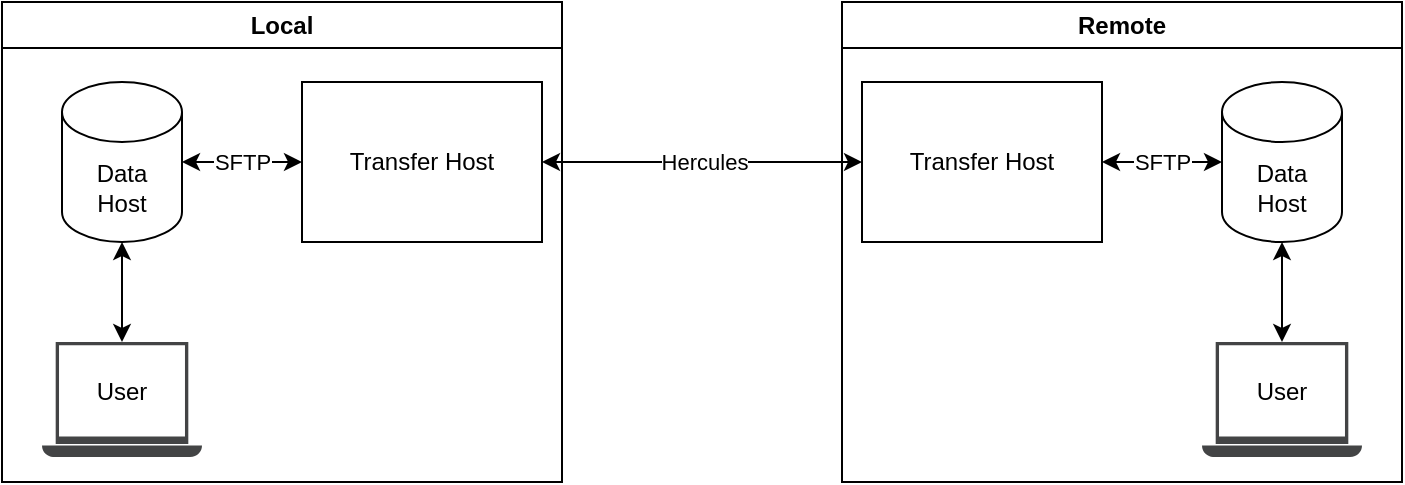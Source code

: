 <mxfile version="24.7.15">
  <diagram name="Seite-1" id="gHAk2n9--bl8hlBts9dq">
    <mxGraphModel dx="1050" dy="530" grid="1" gridSize="10" guides="1" tooltips="1" connect="1" arrows="1" fold="1" page="1" pageScale="1" pageWidth="827" pageHeight="1169" math="0" shadow="0">
      <root>
        <mxCell id="0" />
        <mxCell id="1" parent="0" />
        <mxCell id="7IxSIeYY3HS-xeAnoSK3-1" value="Data&lt;div&gt;Host&lt;/div&gt;" style="shape=cylinder3;whiteSpace=wrap;html=1;boundedLbl=1;backgroundOutline=1;size=15;" vertex="1" parent="1">
          <mxGeometry x="80" y="80" width="60" height="80" as="geometry" />
        </mxCell>
        <mxCell id="7IxSIeYY3HS-xeAnoSK3-2" value="Data&lt;div&gt;Host&lt;/div&gt;" style="shape=cylinder3;whiteSpace=wrap;html=1;boundedLbl=1;backgroundOutline=1;size=15;" vertex="1" parent="1">
          <mxGeometry x="660" y="80" width="60" height="80" as="geometry" />
        </mxCell>
        <mxCell id="7IxSIeYY3HS-xeAnoSK3-3" value="Transfer Host" style="rounded=0;whiteSpace=wrap;html=1;" vertex="1" parent="1">
          <mxGeometry x="200" y="80" width="120" height="80" as="geometry" />
        </mxCell>
        <mxCell id="7IxSIeYY3HS-xeAnoSK3-4" value="Transfer Host" style="rounded=0;whiteSpace=wrap;html=1;" vertex="1" parent="1">
          <mxGeometry x="480" y="80" width="120" height="80" as="geometry" />
        </mxCell>
        <mxCell id="7IxSIeYY3HS-xeAnoSK3-5" value="" style="endArrow=classic;startArrow=classic;html=1;rounded=0;exitX=1;exitY=0.5;exitDx=0;exitDy=0;exitPerimeter=0;entryX=0;entryY=0.5;entryDx=0;entryDy=0;" edge="1" parent="1" source="7IxSIeYY3HS-xeAnoSK3-1" target="7IxSIeYY3HS-xeAnoSK3-3">
          <mxGeometry width="50" height="50" relative="1" as="geometry">
            <mxPoint x="390" y="230" as="sourcePoint" />
            <mxPoint x="440" y="180" as="targetPoint" />
          </mxGeometry>
        </mxCell>
        <mxCell id="7IxSIeYY3HS-xeAnoSK3-9" value="SFTP" style="edgeLabel;html=1;align=center;verticalAlign=middle;resizable=0;points=[];" vertex="1" connectable="0" parent="7IxSIeYY3HS-xeAnoSK3-5">
          <mxGeometry x="-0.007" y="-2" relative="1" as="geometry">
            <mxPoint y="-2" as="offset" />
          </mxGeometry>
        </mxCell>
        <mxCell id="7IxSIeYY3HS-xeAnoSK3-6" value="" style="endArrow=classic;startArrow=classic;html=1;rounded=0;exitX=0;exitY=0.5;exitDx=0;exitDy=0;exitPerimeter=0;entryX=1;entryY=0.5;entryDx=0;entryDy=0;" edge="1" parent="1" source="7IxSIeYY3HS-xeAnoSK3-2" target="7IxSIeYY3HS-xeAnoSK3-4">
          <mxGeometry width="50" height="50" relative="1" as="geometry">
            <mxPoint x="190" y="130" as="sourcePoint" />
            <mxPoint x="610" y="150" as="targetPoint" />
          </mxGeometry>
        </mxCell>
        <mxCell id="7IxSIeYY3HS-xeAnoSK3-10" value="SFTP" style="edgeLabel;html=1;align=center;verticalAlign=middle;resizable=0;points=[];" vertex="1" connectable="0" parent="7IxSIeYY3HS-xeAnoSK3-6">
          <mxGeometry x="0.14" relative="1" as="geometry">
            <mxPoint x="4" as="offset" />
          </mxGeometry>
        </mxCell>
        <mxCell id="7IxSIeYY3HS-xeAnoSK3-7" value="" style="endArrow=classic;startArrow=classic;html=1;rounded=0;exitX=1;exitY=0.5;exitDx=0;exitDy=0;entryX=0;entryY=0.5;entryDx=0;entryDy=0;" edge="1" parent="1" source="7IxSIeYY3HS-xeAnoSK3-3" target="7IxSIeYY3HS-xeAnoSK3-4">
          <mxGeometry width="50" height="50" relative="1" as="geometry">
            <mxPoint x="370" y="170" as="sourcePoint" />
            <mxPoint x="410" y="150" as="targetPoint" />
          </mxGeometry>
        </mxCell>
        <mxCell id="7IxSIeYY3HS-xeAnoSK3-8" value="Hercules" style="edgeLabel;html=1;align=center;verticalAlign=middle;resizable=0;points=[];" vertex="1" connectable="0" parent="7IxSIeYY3HS-xeAnoSK3-7">
          <mxGeometry x="0.014" relative="1" as="geometry">
            <mxPoint as="offset" />
          </mxGeometry>
        </mxCell>
        <mxCell id="7IxSIeYY3HS-xeAnoSK3-11" value="Local" style="swimlane;whiteSpace=wrap;html=1;" vertex="1" parent="1">
          <mxGeometry x="50" y="40" width="280" height="240" as="geometry" />
        </mxCell>
        <mxCell id="7IxSIeYY3HS-xeAnoSK3-13" value="" style="sketch=0;pointerEvents=1;shadow=0;dashed=0;html=1;strokeColor=none;fillColor=#434445;aspect=fixed;labelPosition=center;verticalLabelPosition=bottom;verticalAlign=top;align=center;outlineConnect=0;shape=mxgraph.vvd.laptop;" vertex="1" parent="7IxSIeYY3HS-xeAnoSK3-11">
          <mxGeometry x="20" y="170" width="80" height="57.6" as="geometry" />
        </mxCell>
        <mxCell id="7IxSIeYY3HS-xeAnoSK3-15" value="" style="endArrow=classic;startArrow=classic;html=1;rounded=0;" edge="1" parent="7IxSIeYY3HS-xeAnoSK3-11" source="7IxSIeYY3HS-xeAnoSK3-13">
          <mxGeometry width="50" height="50" relative="1" as="geometry">
            <mxPoint x="10" y="109.289" as="sourcePoint" />
            <mxPoint x="60" y="120" as="targetPoint" />
          </mxGeometry>
        </mxCell>
        <mxCell id="7IxSIeYY3HS-xeAnoSK3-17" value="User" style="text;html=1;align=center;verticalAlign=middle;whiteSpace=wrap;rounded=0;" vertex="1" parent="7IxSIeYY3HS-xeAnoSK3-11">
          <mxGeometry x="30" y="180" width="60" height="30" as="geometry" />
        </mxCell>
        <mxCell id="7IxSIeYY3HS-xeAnoSK3-12" value="Remote" style="swimlane;whiteSpace=wrap;html=1;" vertex="1" parent="1">
          <mxGeometry x="470" y="40" width="280" height="240" as="geometry" />
        </mxCell>
        <mxCell id="7IxSIeYY3HS-xeAnoSK3-14" value="" style="sketch=0;pointerEvents=1;shadow=0;dashed=0;html=1;strokeColor=none;fillColor=#434445;aspect=fixed;labelPosition=center;verticalLabelPosition=bottom;verticalAlign=top;align=center;outlineConnect=0;shape=mxgraph.vvd.laptop;" vertex="1" parent="7IxSIeYY3HS-xeAnoSK3-12">
          <mxGeometry x="180" y="170" width="80" height="57.6" as="geometry" />
        </mxCell>
        <mxCell id="7IxSIeYY3HS-xeAnoSK3-18" value="User" style="text;html=1;align=center;verticalAlign=middle;whiteSpace=wrap;rounded=0;" vertex="1" parent="7IxSIeYY3HS-xeAnoSK3-12">
          <mxGeometry x="190" y="180" width="60" height="30" as="geometry" />
        </mxCell>
        <mxCell id="7IxSIeYY3HS-xeAnoSK3-16" value="" style="endArrow=classic;startArrow=classic;html=1;rounded=0;" edge="1" parent="1" source="7IxSIeYY3HS-xeAnoSK3-14">
          <mxGeometry width="50" height="50" relative="1" as="geometry">
            <mxPoint x="460" y="430" as="sourcePoint" />
            <mxPoint x="690" y="160" as="targetPoint" />
          </mxGeometry>
        </mxCell>
      </root>
    </mxGraphModel>
  </diagram>
</mxfile>

